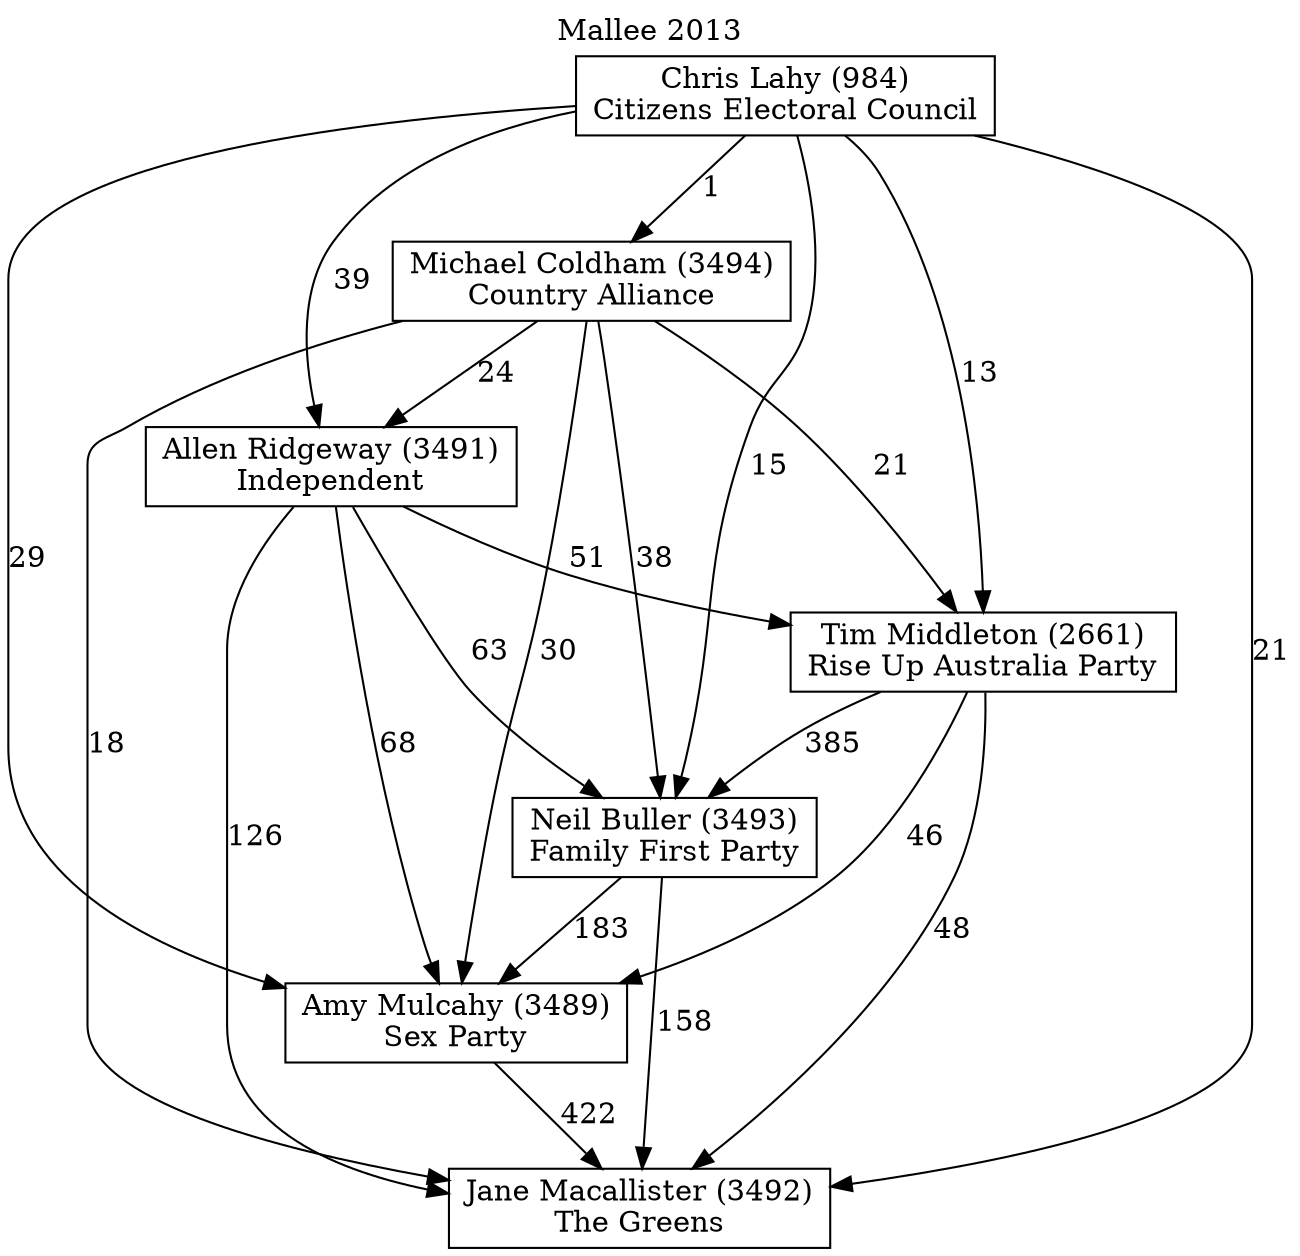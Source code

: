 // House preference flow
digraph "Jane Macallister (3492)_Mallee_2013" {
	graph [label="Mallee 2013" labelloc=t mclimit=10]
	node [shape=box]
	"Allen Ridgeway (3491)" [label="Allen Ridgeway (3491)
Independent"]
	"Amy Mulcahy (3489)" [label="Amy Mulcahy (3489)
Sex Party"]
	"Chris Lahy (984)" [label="Chris Lahy (984)
Citizens Electoral Council"]
	"Jane Macallister (3492)" [label="Jane Macallister (3492)
The Greens"]
	"Michael Coldham (3494)" [label="Michael Coldham (3494)
Country Alliance"]
	"Neil Buller (3493)" [label="Neil Buller (3493)
Family First Party"]
	"Tim Middleton (2661)" [label="Tim Middleton (2661)
Rise Up Australia Party"]
	"Allen Ridgeway (3491)" -> "Amy Mulcahy (3489)" [label=68]
	"Allen Ridgeway (3491)" -> "Jane Macallister (3492)" [label=126]
	"Allen Ridgeway (3491)" -> "Neil Buller (3493)" [label=63]
	"Allen Ridgeway (3491)" -> "Tim Middleton (2661)" [label=51]
	"Amy Mulcahy (3489)" -> "Jane Macallister (3492)" [label=422]
	"Chris Lahy (984)" -> "Allen Ridgeway (3491)" [label=39]
	"Chris Lahy (984)" -> "Amy Mulcahy (3489)" [label=29]
	"Chris Lahy (984)" -> "Jane Macallister (3492)" [label=21]
	"Chris Lahy (984)" -> "Michael Coldham (3494)" [label=1]
	"Chris Lahy (984)" -> "Neil Buller (3493)" [label=15]
	"Chris Lahy (984)" -> "Tim Middleton (2661)" [label=13]
	"Michael Coldham (3494)" -> "Allen Ridgeway (3491)" [label=24]
	"Michael Coldham (3494)" -> "Amy Mulcahy (3489)" [label=30]
	"Michael Coldham (3494)" -> "Jane Macallister (3492)" [label=18]
	"Michael Coldham (3494)" -> "Neil Buller (3493)" [label=38]
	"Michael Coldham (3494)" -> "Tim Middleton (2661)" [label=21]
	"Neil Buller (3493)" -> "Amy Mulcahy (3489)" [label=183]
	"Neil Buller (3493)" -> "Jane Macallister (3492)" [label=158]
	"Tim Middleton (2661)" -> "Amy Mulcahy (3489)" [label=46]
	"Tim Middleton (2661)" -> "Jane Macallister (3492)" [label=48]
	"Tim Middleton (2661)" -> "Neil Buller (3493)" [label=385]
}
